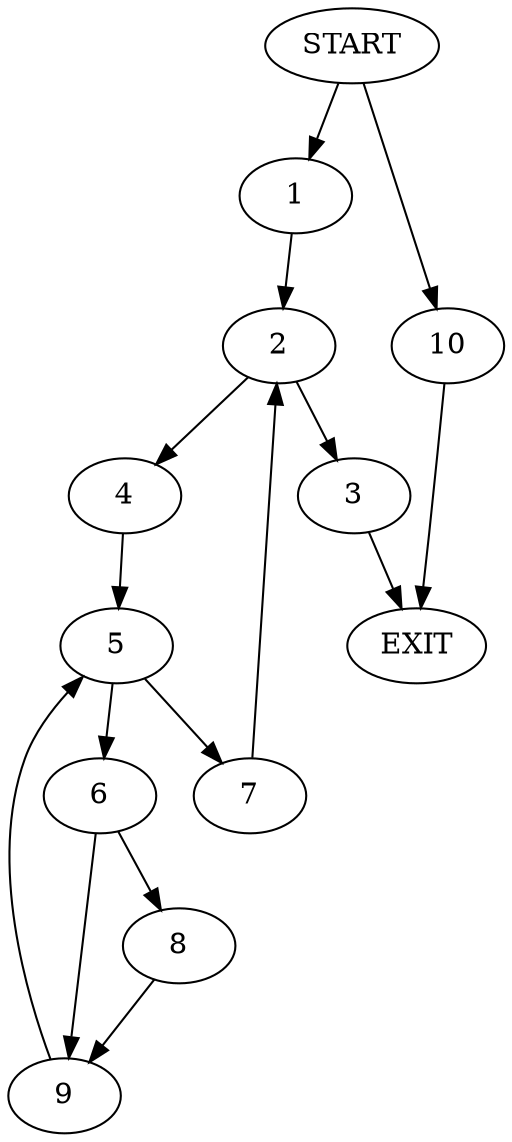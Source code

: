 digraph {
0 [label="START"]
11 [label="EXIT"]
0 -> 1
1 -> 2
2 -> 3
2 -> 4
3 -> 11
4 -> 5
5 -> 6
5 -> 7
6 -> 8
6 -> 9
7 -> 2
8 -> 9
9 -> 5
0 -> 10
10 -> 11
}
